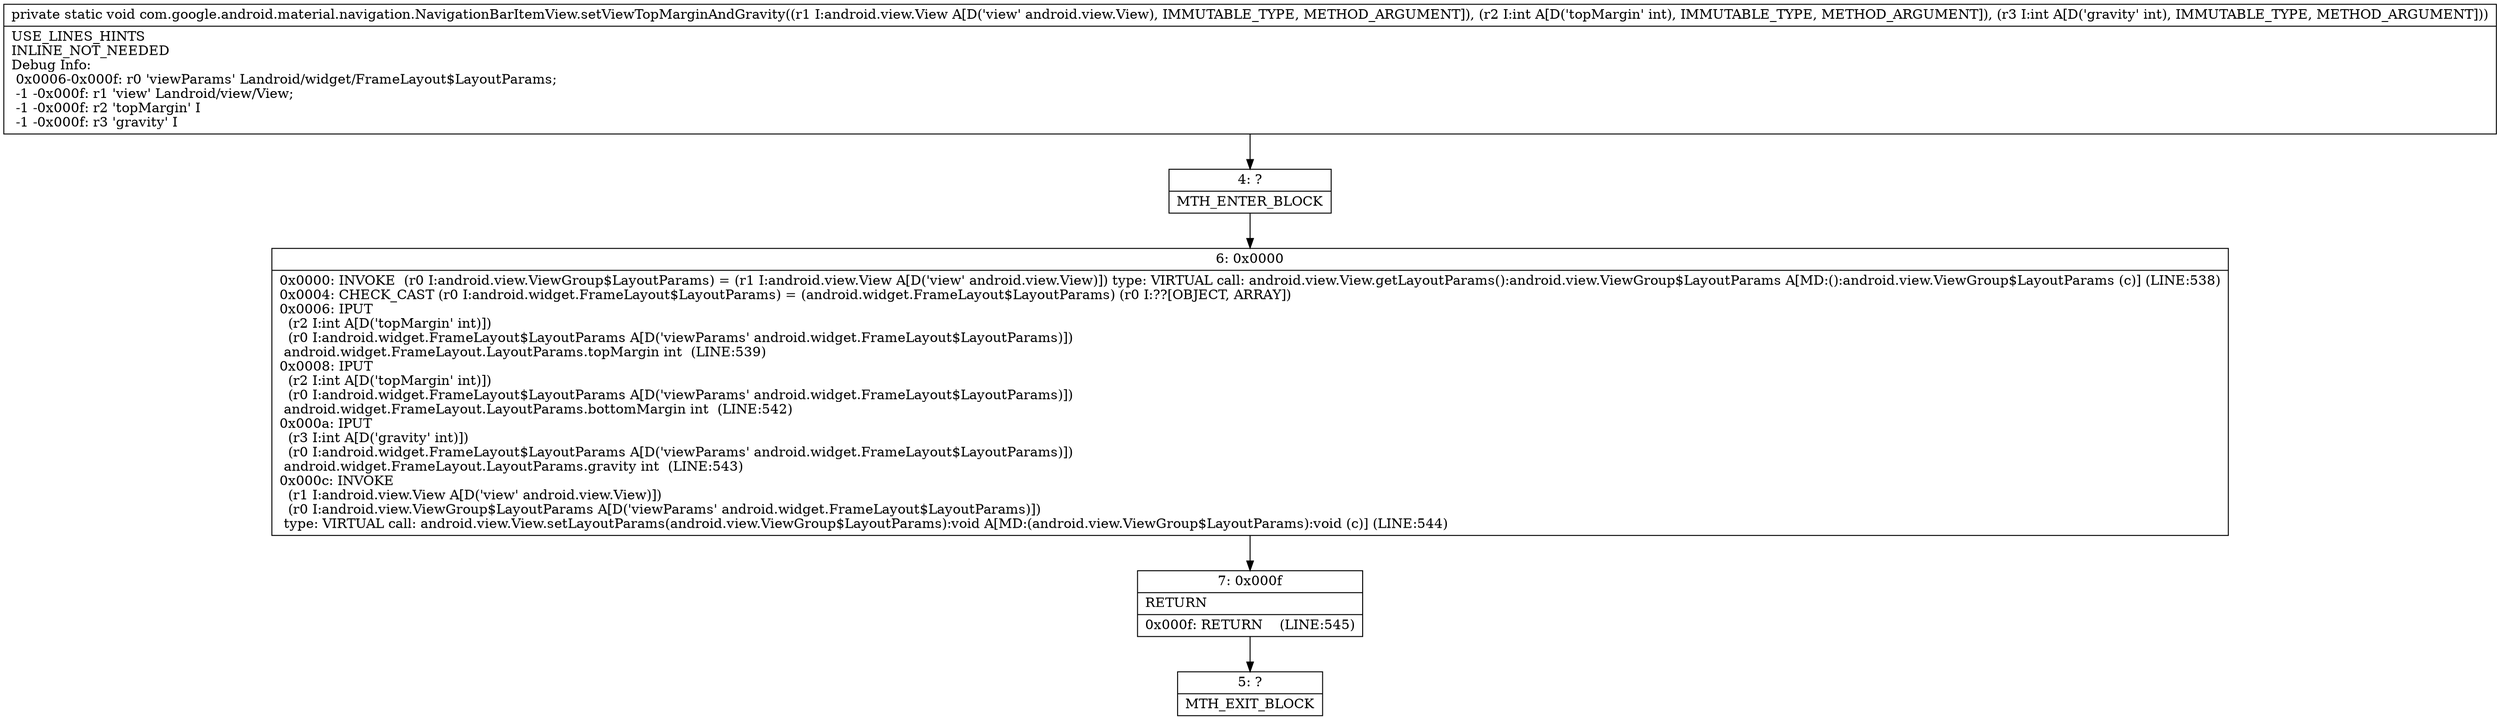 digraph "CFG forcom.google.android.material.navigation.NavigationBarItemView.setViewTopMarginAndGravity(Landroid\/view\/View;II)V" {
Node_4 [shape=record,label="{4\:\ ?|MTH_ENTER_BLOCK\l}"];
Node_6 [shape=record,label="{6\:\ 0x0000|0x0000: INVOKE  (r0 I:android.view.ViewGroup$LayoutParams) = (r1 I:android.view.View A[D('view' android.view.View)]) type: VIRTUAL call: android.view.View.getLayoutParams():android.view.ViewGroup$LayoutParams A[MD:():android.view.ViewGroup$LayoutParams (c)] (LINE:538)\l0x0004: CHECK_CAST (r0 I:android.widget.FrameLayout$LayoutParams) = (android.widget.FrameLayout$LayoutParams) (r0 I:??[OBJECT, ARRAY]) \l0x0006: IPUT  \l  (r2 I:int A[D('topMargin' int)])\l  (r0 I:android.widget.FrameLayout$LayoutParams A[D('viewParams' android.widget.FrameLayout$LayoutParams)])\l android.widget.FrameLayout.LayoutParams.topMargin int  (LINE:539)\l0x0008: IPUT  \l  (r2 I:int A[D('topMargin' int)])\l  (r0 I:android.widget.FrameLayout$LayoutParams A[D('viewParams' android.widget.FrameLayout$LayoutParams)])\l android.widget.FrameLayout.LayoutParams.bottomMargin int  (LINE:542)\l0x000a: IPUT  \l  (r3 I:int A[D('gravity' int)])\l  (r0 I:android.widget.FrameLayout$LayoutParams A[D('viewParams' android.widget.FrameLayout$LayoutParams)])\l android.widget.FrameLayout.LayoutParams.gravity int  (LINE:543)\l0x000c: INVOKE  \l  (r1 I:android.view.View A[D('view' android.view.View)])\l  (r0 I:android.view.ViewGroup$LayoutParams A[D('viewParams' android.widget.FrameLayout$LayoutParams)])\l type: VIRTUAL call: android.view.View.setLayoutParams(android.view.ViewGroup$LayoutParams):void A[MD:(android.view.ViewGroup$LayoutParams):void (c)] (LINE:544)\l}"];
Node_7 [shape=record,label="{7\:\ 0x000f|RETURN\l|0x000f: RETURN    (LINE:545)\l}"];
Node_5 [shape=record,label="{5\:\ ?|MTH_EXIT_BLOCK\l}"];
MethodNode[shape=record,label="{private static void com.google.android.material.navigation.NavigationBarItemView.setViewTopMarginAndGravity((r1 I:android.view.View A[D('view' android.view.View), IMMUTABLE_TYPE, METHOD_ARGUMENT]), (r2 I:int A[D('topMargin' int), IMMUTABLE_TYPE, METHOD_ARGUMENT]), (r3 I:int A[D('gravity' int), IMMUTABLE_TYPE, METHOD_ARGUMENT]))  | USE_LINES_HINTS\lINLINE_NOT_NEEDED\lDebug Info:\l  0x0006\-0x000f: r0 'viewParams' Landroid\/widget\/FrameLayout$LayoutParams;\l  \-1 \-0x000f: r1 'view' Landroid\/view\/View;\l  \-1 \-0x000f: r2 'topMargin' I\l  \-1 \-0x000f: r3 'gravity' I\l}"];
MethodNode -> Node_4;Node_4 -> Node_6;
Node_6 -> Node_7;
Node_7 -> Node_5;
}


